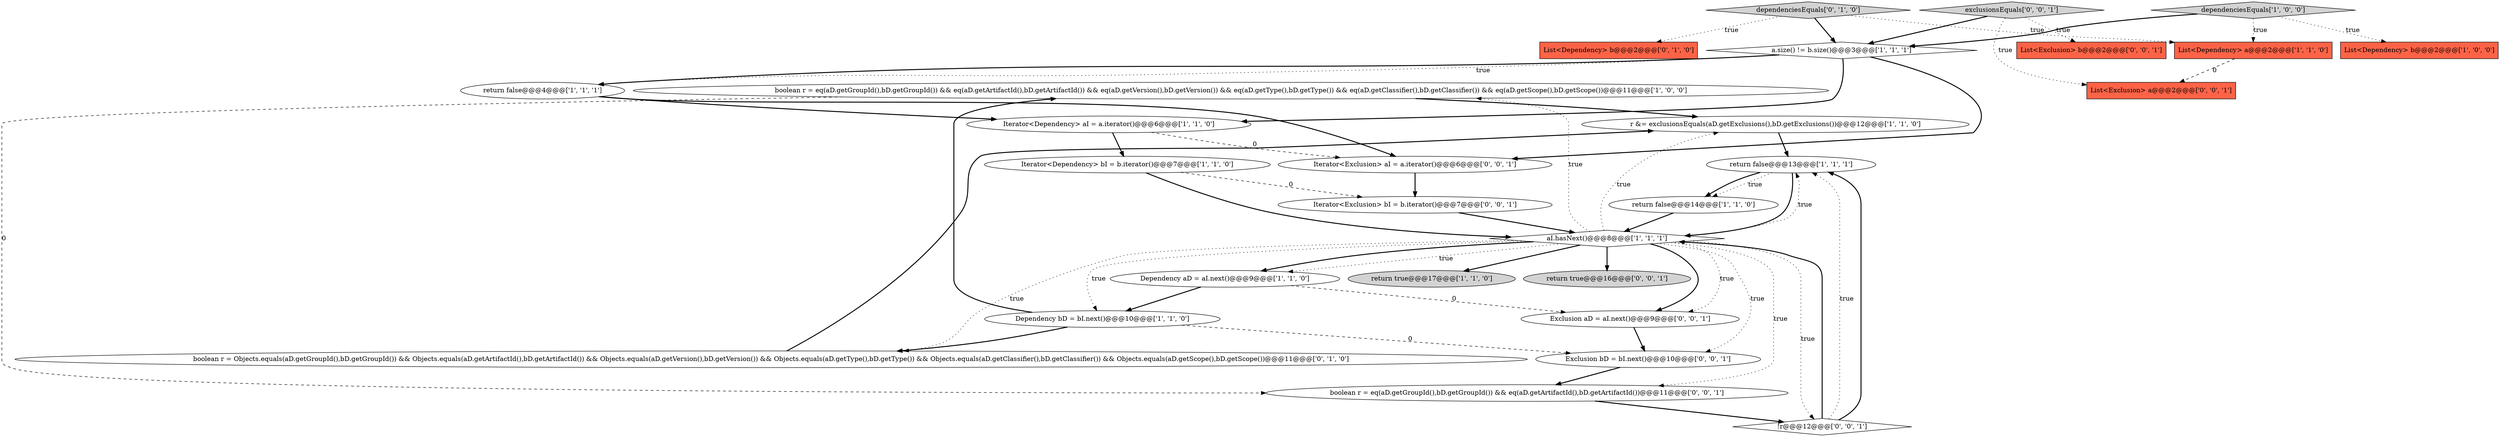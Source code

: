 digraph {
2 [style = filled, label = "boolean r = eq(aD.getGroupId(),bD.getGroupId()) && eq(aD.getArtifactId(),bD.getArtifactId()) && eq(aD.getVersion(),bD.getVersion()) && eq(aD.getType(),bD.getType()) && eq(aD.getClassifier(),bD.getClassifier()) && eq(aD.getScope(),bD.getScope())@@@11@@@['1', '0', '0']", fillcolor = white, shape = ellipse image = "AAA0AAABBB1BBB"];
3 [style = filled, label = "Dependency aD = aI.next()@@@9@@@['1', '1', '0']", fillcolor = white, shape = ellipse image = "AAA0AAABBB1BBB"];
7 [style = filled, label = "List<Dependency> b@@@2@@@['1', '0', '0']", fillcolor = tomato, shape = box image = "AAA0AAABBB1BBB"];
1 [style = filled, label = "r &= exclusionsEquals(aD.getExclusions(),bD.getExclusions())@@@12@@@['1', '1', '0']", fillcolor = white, shape = ellipse image = "AAA0AAABBB1BBB"];
23 [style = filled, label = "Exclusion aD = aI.next()@@@9@@@['0', '0', '1']", fillcolor = white, shape = ellipse image = "AAA0AAABBB3BBB"];
13 [style = filled, label = "List<Dependency> a@@@2@@@['1', '1', '0']", fillcolor = tomato, shape = box image = "AAA0AAABBB1BBB"];
10 [style = filled, label = "a.size() != b.size()@@@3@@@['1', '1', '1']", fillcolor = white, shape = diamond image = "AAA0AAABBB1BBB"];
26 [style = filled, label = "exclusionsEquals['0', '0', '1']", fillcolor = lightgray, shape = diamond image = "AAA0AAABBB3BBB"];
14 [style = filled, label = "Iterator<Dependency> bI = b.iterator()@@@7@@@['1', '1', '0']", fillcolor = white, shape = ellipse image = "AAA0AAABBB1BBB"];
16 [style = filled, label = "dependenciesEquals['0', '1', '0']", fillcolor = lightgray, shape = diamond image = "AAA0AAABBB2BBB"];
8 [style = filled, label = "return true@@@17@@@['1', '1', '0']", fillcolor = lightgray, shape = ellipse image = "AAA0AAABBB1BBB"];
21 [style = filled, label = "List<Exclusion> a@@@2@@@['0', '0', '1']", fillcolor = tomato, shape = box image = "AAA0AAABBB3BBB"];
9 [style = filled, label = "Iterator<Dependency> aI = a.iterator()@@@6@@@['1', '1', '0']", fillcolor = white, shape = ellipse image = "AAA0AAABBB1BBB"];
4 [style = filled, label = "Dependency bD = bI.next()@@@10@@@['1', '1', '0']", fillcolor = white, shape = ellipse image = "AAA0AAABBB1BBB"];
15 [style = filled, label = "boolean r = Objects.equals(aD.getGroupId(),bD.getGroupId()) && Objects.equals(aD.getArtifactId(),bD.getArtifactId()) && Objects.equals(aD.getVersion(),bD.getVersion()) && Objects.equals(aD.getType(),bD.getType()) && Objects.equals(aD.getClassifier(),bD.getClassifier()) && Objects.equals(aD.getScope(),bD.getScope())@@@11@@@['0', '1', '0']", fillcolor = white, shape = ellipse image = "AAA0AAABBB2BBB"];
11 [style = filled, label = "aI.hasNext()@@@8@@@['1', '1', '1']", fillcolor = white, shape = diamond image = "AAA0AAABBB1BBB"];
25 [style = filled, label = "boolean r = eq(aD.getGroupId(),bD.getGroupId()) && eq(aD.getArtifactId(),bD.getArtifactId())@@@11@@@['0', '0', '1']", fillcolor = white, shape = ellipse image = "AAA0AAABBB3BBB"];
6 [style = filled, label = "return false@@@13@@@['1', '1', '1']", fillcolor = white, shape = ellipse image = "AAA0AAABBB1BBB"];
5 [style = filled, label = "return false@@@14@@@['1', '1', '0']", fillcolor = white, shape = ellipse image = "AAA0AAABBB1BBB"];
20 [style = filled, label = "return true@@@16@@@['0', '0', '1']", fillcolor = lightgray, shape = ellipse image = "AAA0AAABBB3BBB"];
12 [style = filled, label = "return false@@@4@@@['1', '1', '1']", fillcolor = white, shape = ellipse image = "AAA0AAABBB1BBB"];
24 [style = filled, label = "Exclusion bD = bI.next()@@@10@@@['0', '0', '1']", fillcolor = white, shape = ellipse image = "AAA0AAABBB3BBB"];
17 [style = filled, label = "List<Dependency> b@@@2@@@['0', '1', '0']", fillcolor = tomato, shape = box image = "AAA0AAABBB2BBB"];
22 [style = filled, label = "Iterator<Exclusion> bI = b.iterator()@@@7@@@['0', '0', '1']", fillcolor = white, shape = ellipse image = "AAA0AAABBB3BBB"];
27 [style = filled, label = "Iterator<Exclusion> aI = a.iterator()@@@6@@@['0', '0', '1']", fillcolor = white, shape = ellipse image = "AAA0AAABBB3BBB"];
0 [style = filled, label = "dependenciesEquals['1', '0', '0']", fillcolor = lightgray, shape = diamond image = "AAA0AAABBB1BBB"];
18 [style = filled, label = "!r@@@12@@@['0', '0', '1']", fillcolor = white, shape = diamond image = "AAA0AAABBB3BBB"];
19 [style = filled, label = "List<Exclusion> b@@@2@@@['0', '0', '1']", fillcolor = tomato, shape = box image = "AAA0AAABBB3BBB"];
22->11 [style = bold, label=""];
11->23 [style = dotted, label="true"];
11->3 [style = bold, label=""];
11->3 [style = dotted, label="true"];
12->27 [style = bold, label=""];
11->2 [style = dotted, label="true"];
15->1 [style = bold, label=""];
11->20 [style = bold, label=""];
11->24 [style = dotted, label="true"];
13->21 [style = dashed, label="0"];
10->12 [style = dotted, label="true"];
26->21 [style = dotted, label="true"];
2->25 [style = dashed, label="0"];
23->24 [style = bold, label=""];
10->9 [style = bold, label=""];
0->7 [style = dotted, label="true"];
6->11 [style = bold, label=""];
3->23 [style = dashed, label="0"];
10->27 [style = bold, label=""];
0->13 [style = dotted, label="true"];
16->13 [style = dotted, label="true"];
26->10 [style = bold, label=""];
25->18 [style = bold, label=""];
14->11 [style = bold, label=""];
1->6 [style = bold, label=""];
16->10 [style = bold, label=""];
27->22 [style = bold, label=""];
4->2 [style = bold, label=""];
10->12 [style = bold, label=""];
18->6 [style = dotted, label="true"];
12->9 [style = bold, label=""];
0->10 [style = bold, label=""];
6->5 [style = dotted, label="true"];
5->11 [style = bold, label=""];
11->1 [style = dotted, label="true"];
11->8 [style = bold, label=""];
11->6 [style = dotted, label="true"];
2->1 [style = bold, label=""];
11->23 [style = bold, label=""];
11->18 [style = dotted, label="true"];
6->5 [style = bold, label=""];
14->22 [style = dashed, label="0"];
11->25 [style = dotted, label="true"];
11->15 [style = dotted, label="true"];
9->14 [style = bold, label=""];
11->4 [style = dotted, label="true"];
26->19 [style = dotted, label="true"];
24->25 [style = bold, label=""];
4->15 [style = bold, label=""];
16->17 [style = dotted, label="true"];
3->4 [style = bold, label=""];
18->11 [style = bold, label=""];
18->6 [style = bold, label=""];
9->27 [style = dashed, label="0"];
4->24 [style = dashed, label="0"];
}
